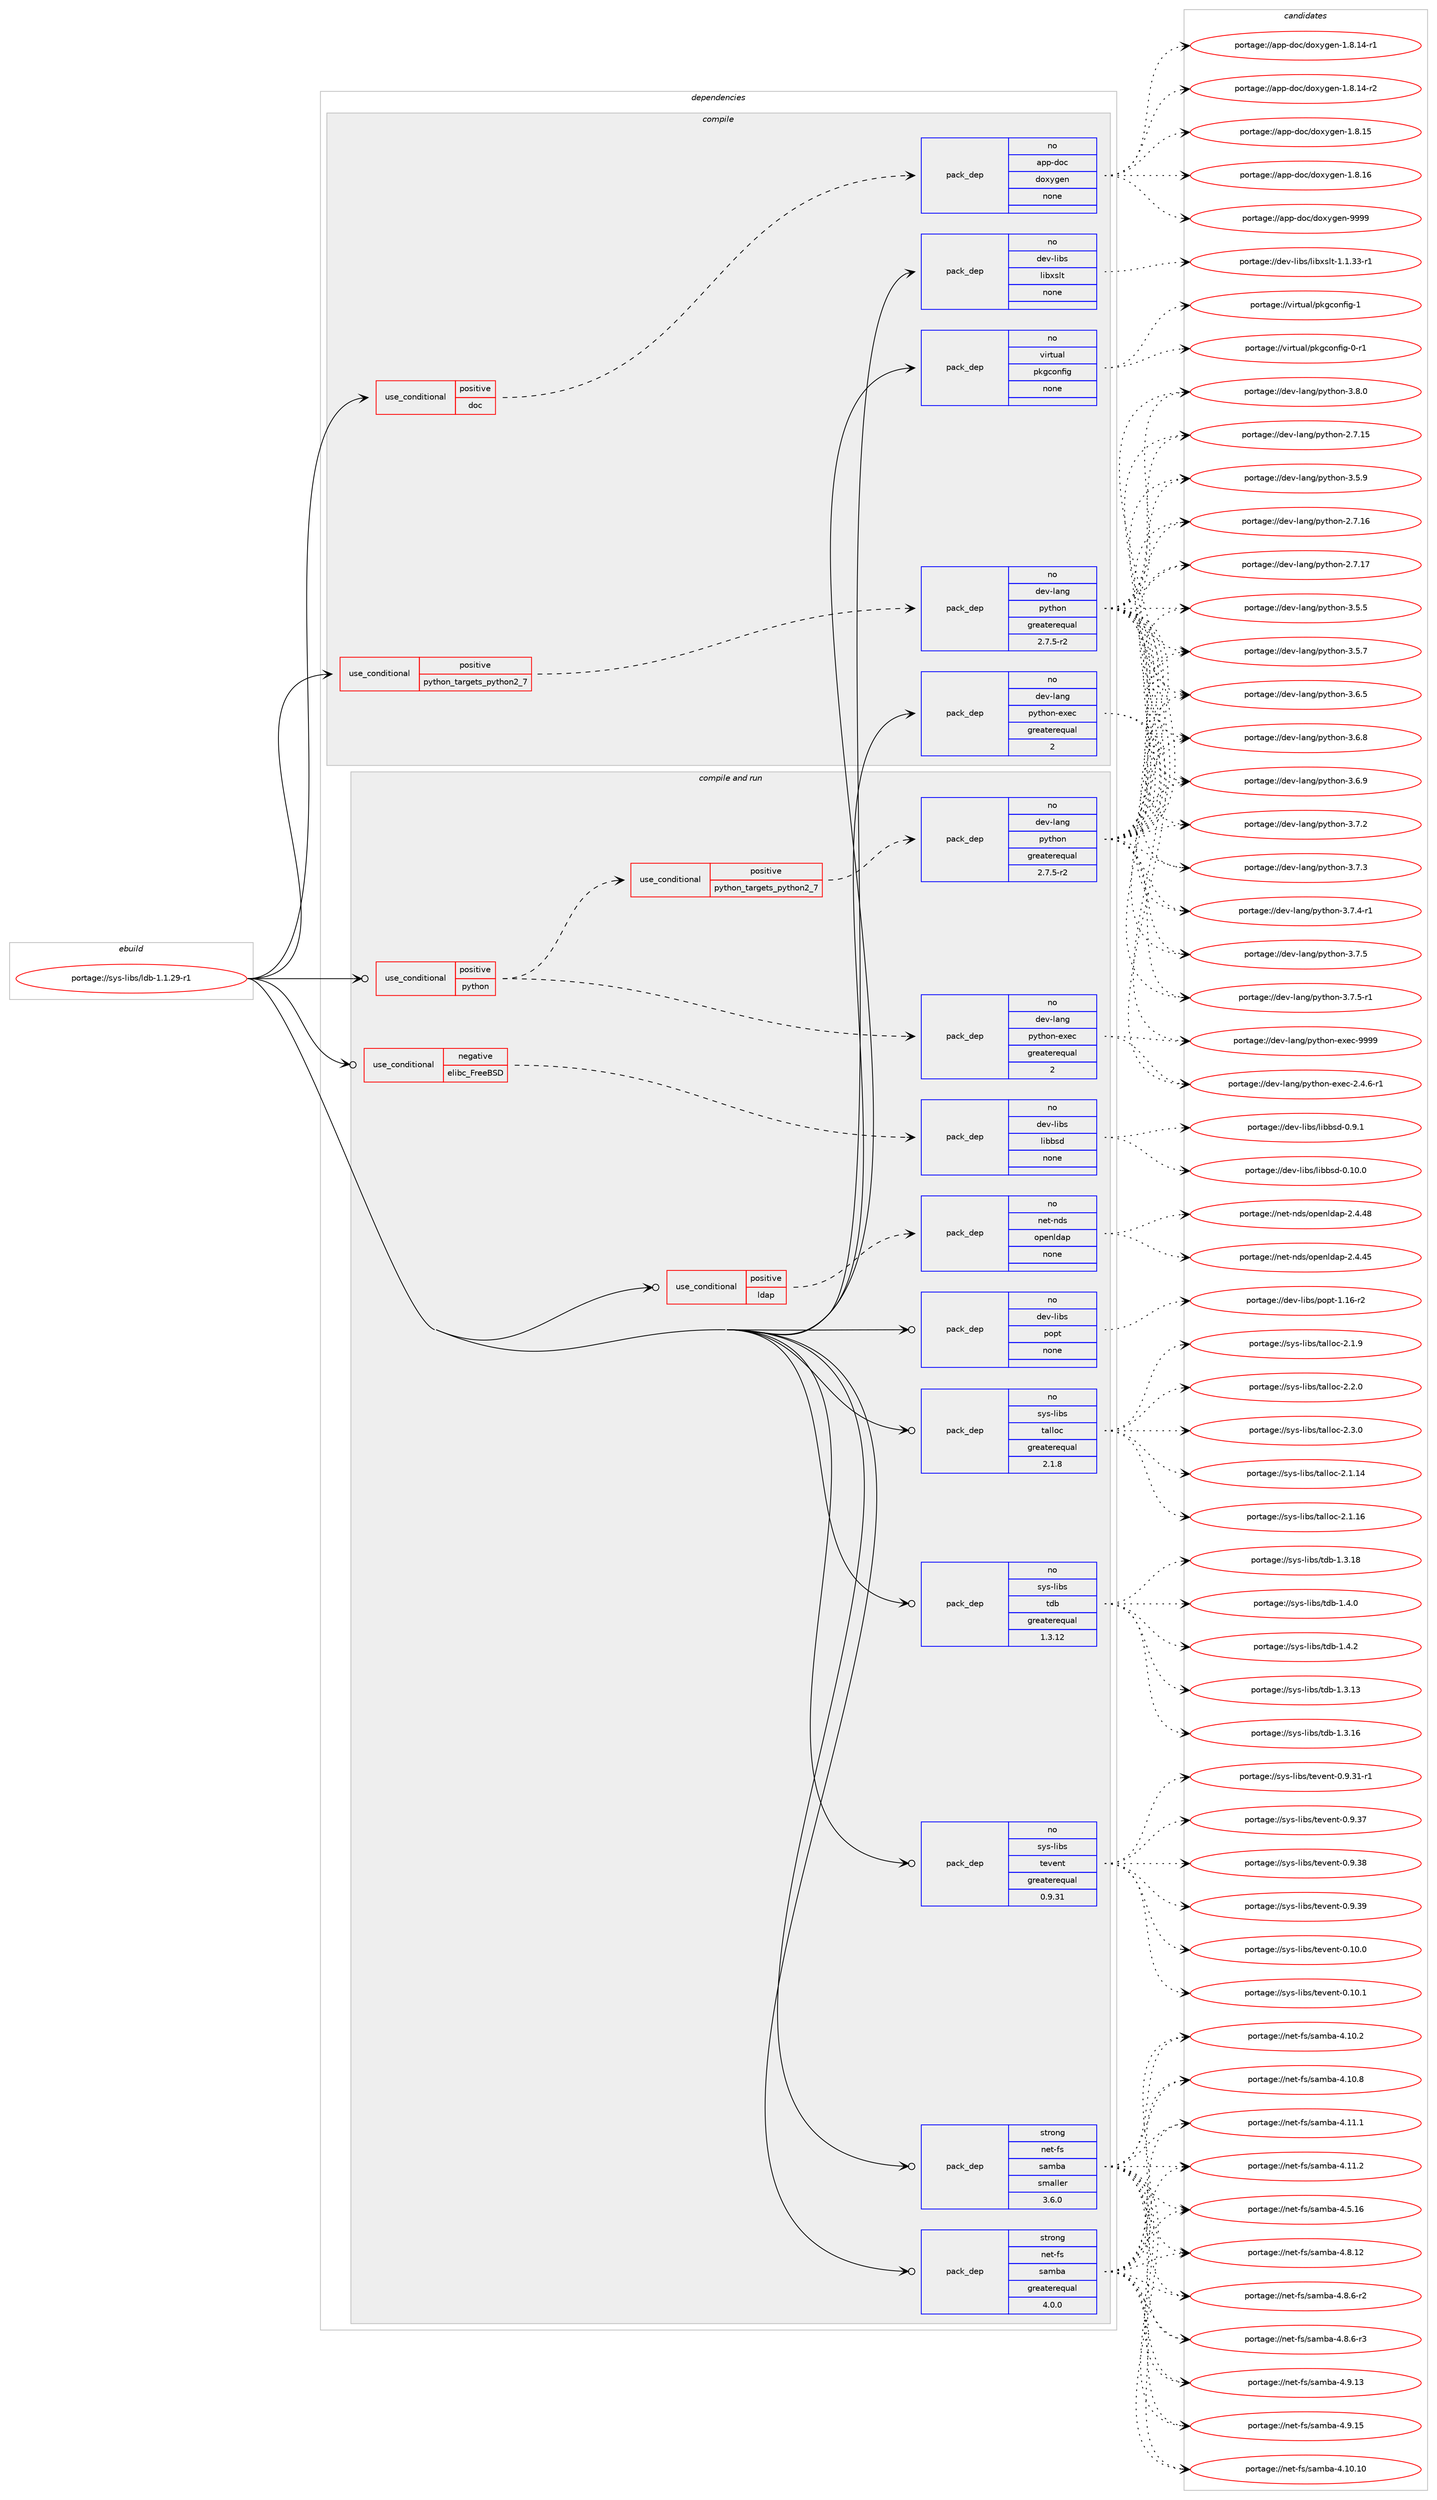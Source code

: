 digraph prolog {

# *************
# Graph options
# *************

newrank=true;
concentrate=true;
compound=true;
graph [rankdir=LR,fontname=Helvetica,fontsize=10,ranksep=1.5];#, ranksep=2.5, nodesep=0.2];
edge  [arrowhead=vee];
node  [fontname=Helvetica,fontsize=10];

# **********
# The ebuild
# **********

subgraph cluster_leftcol {
color=gray;
rank=same;
label=<<i>ebuild</i>>;
id [label="portage://sys-libs/ldb-1.1.29-r1", color=red, width=4, href="../sys-libs/ldb-1.1.29-r1.svg"];
}

# ****************
# The dependencies
# ****************

subgraph cluster_midcol {
color=gray;
label=<<i>dependencies</i>>;
subgraph cluster_compile {
fillcolor="#eeeeee";
style=filled;
label=<<i>compile</i>>;
subgraph cond104105 {
dependency430657 [label=<<TABLE BORDER="0" CELLBORDER="1" CELLSPACING="0" CELLPADDING="4"><TR><TD ROWSPAN="3" CELLPADDING="10">use_conditional</TD></TR><TR><TD>positive</TD></TR><TR><TD>doc</TD></TR></TABLE>>, shape=none, color=red];
subgraph pack319311 {
dependency430658 [label=<<TABLE BORDER="0" CELLBORDER="1" CELLSPACING="0" CELLPADDING="4" WIDTH="220"><TR><TD ROWSPAN="6" CELLPADDING="30">pack_dep</TD></TR><TR><TD WIDTH="110">no</TD></TR><TR><TD>app-doc</TD></TR><TR><TD>doxygen</TD></TR><TR><TD>none</TD></TR><TR><TD></TD></TR></TABLE>>, shape=none, color=blue];
}
dependency430657:e -> dependency430658:w [weight=20,style="dashed",arrowhead="vee"];
}
id:e -> dependency430657:w [weight=20,style="solid",arrowhead="vee"];
subgraph cond104106 {
dependency430659 [label=<<TABLE BORDER="0" CELLBORDER="1" CELLSPACING="0" CELLPADDING="4"><TR><TD ROWSPAN="3" CELLPADDING="10">use_conditional</TD></TR><TR><TD>positive</TD></TR><TR><TD>python_targets_python2_7</TD></TR></TABLE>>, shape=none, color=red];
subgraph pack319312 {
dependency430660 [label=<<TABLE BORDER="0" CELLBORDER="1" CELLSPACING="0" CELLPADDING="4" WIDTH="220"><TR><TD ROWSPAN="6" CELLPADDING="30">pack_dep</TD></TR><TR><TD WIDTH="110">no</TD></TR><TR><TD>dev-lang</TD></TR><TR><TD>python</TD></TR><TR><TD>greaterequal</TD></TR><TR><TD>2.7.5-r2</TD></TR></TABLE>>, shape=none, color=blue];
}
dependency430659:e -> dependency430660:w [weight=20,style="dashed",arrowhead="vee"];
}
id:e -> dependency430659:w [weight=20,style="solid",arrowhead="vee"];
subgraph pack319313 {
dependency430661 [label=<<TABLE BORDER="0" CELLBORDER="1" CELLSPACING="0" CELLPADDING="4" WIDTH="220"><TR><TD ROWSPAN="6" CELLPADDING="30">pack_dep</TD></TR><TR><TD WIDTH="110">no</TD></TR><TR><TD>dev-lang</TD></TR><TR><TD>python-exec</TD></TR><TR><TD>greaterequal</TD></TR><TR><TD>2</TD></TR></TABLE>>, shape=none, color=blue];
}
id:e -> dependency430661:w [weight=20,style="solid",arrowhead="vee"];
subgraph pack319314 {
dependency430662 [label=<<TABLE BORDER="0" CELLBORDER="1" CELLSPACING="0" CELLPADDING="4" WIDTH="220"><TR><TD ROWSPAN="6" CELLPADDING="30">pack_dep</TD></TR><TR><TD WIDTH="110">no</TD></TR><TR><TD>dev-libs</TD></TR><TR><TD>libxslt</TD></TR><TR><TD>none</TD></TR><TR><TD></TD></TR></TABLE>>, shape=none, color=blue];
}
id:e -> dependency430662:w [weight=20,style="solid",arrowhead="vee"];
subgraph pack319315 {
dependency430663 [label=<<TABLE BORDER="0" CELLBORDER="1" CELLSPACING="0" CELLPADDING="4" WIDTH="220"><TR><TD ROWSPAN="6" CELLPADDING="30">pack_dep</TD></TR><TR><TD WIDTH="110">no</TD></TR><TR><TD>virtual</TD></TR><TR><TD>pkgconfig</TD></TR><TR><TD>none</TD></TR><TR><TD></TD></TR></TABLE>>, shape=none, color=blue];
}
id:e -> dependency430663:w [weight=20,style="solid",arrowhead="vee"];
}
subgraph cluster_compileandrun {
fillcolor="#eeeeee";
style=filled;
label=<<i>compile and run</i>>;
subgraph cond104107 {
dependency430664 [label=<<TABLE BORDER="0" CELLBORDER="1" CELLSPACING="0" CELLPADDING="4"><TR><TD ROWSPAN="3" CELLPADDING="10">use_conditional</TD></TR><TR><TD>negative</TD></TR><TR><TD>elibc_FreeBSD</TD></TR></TABLE>>, shape=none, color=red];
subgraph pack319316 {
dependency430665 [label=<<TABLE BORDER="0" CELLBORDER="1" CELLSPACING="0" CELLPADDING="4" WIDTH="220"><TR><TD ROWSPAN="6" CELLPADDING="30">pack_dep</TD></TR><TR><TD WIDTH="110">no</TD></TR><TR><TD>dev-libs</TD></TR><TR><TD>libbsd</TD></TR><TR><TD>none</TD></TR><TR><TD></TD></TR></TABLE>>, shape=none, color=blue];
}
dependency430664:e -> dependency430665:w [weight=20,style="dashed",arrowhead="vee"];
}
id:e -> dependency430664:w [weight=20,style="solid",arrowhead="odotvee"];
subgraph cond104108 {
dependency430666 [label=<<TABLE BORDER="0" CELLBORDER="1" CELLSPACING="0" CELLPADDING="4"><TR><TD ROWSPAN="3" CELLPADDING="10">use_conditional</TD></TR><TR><TD>positive</TD></TR><TR><TD>ldap</TD></TR></TABLE>>, shape=none, color=red];
subgraph pack319317 {
dependency430667 [label=<<TABLE BORDER="0" CELLBORDER="1" CELLSPACING="0" CELLPADDING="4" WIDTH="220"><TR><TD ROWSPAN="6" CELLPADDING="30">pack_dep</TD></TR><TR><TD WIDTH="110">no</TD></TR><TR><TD>net-nds</TD></TR><TR><TD>openldap</TD></TR><TR><TD>none</TD></TR><TR><TD></TD></TR></TABLE>>, shape=none, color=blue];
}
dependency430666:e -> dependency430667:w [weight=20,style="dashed",arrowhead="vee"];
}
id:e -> dependency430666:w [weight=20,style="solid",arrowhead="odotvee"];
subgraph cond104109 {
dependency430668 [label=<<TABLE BORDER="0" CELLBORDER="1" CELLSPACING="0" CELLPADDING="4"><TR><TD ROWSPAN="3" CELLPADDING="10">use_conditional</TD></TR><TR><TD>positive</TD></TR><TR><TD>python</TD></TR></TABLE>>, shape=none, color=red];
subgraph cond104110 {
dependency430669 [label=<<TABLE BORDER="0" CELLBORDER="1" CELLSPACING="0" CELLPADDING="4"><TR><TD ROWSPAN="3" CELLPADDING="10">use_conditional</TD></TR><TR><TD>positive</TD></TR><TR><TD>python_targets_python2_7</TD></TR></TABLE>>, shape=none, color=red];
subgraph pack319318 {
dependency430670 [label=<<TABLE BORDER="0" CELLBORDER="1" CELLSPACING="0" CELLPADDING="4" WIDTH="220"><TR><TD ROWSPAN="6" CELLPADDING="30">pack_dep</TD></TR><TR><TD WIDTH="110">no</TD></TR><TR><TD>dev-lang</TD></TR><TR><TD>python</TD></TR><TR><TD>greaterequal</TD></TR><TR><TD>2.7.5-r2</TD></TR></TABLE>>, shape=none, color=blue];
}
dependency430669:e -> dependency430670:w [weight=20,style="dashed",arrowhead="vee"];
}
dependency430668:e -> dependency430669:w [weight=20,style="dashed",arrowhead="vee"];
subgraph pack319319 {
dependency430671 [label=<<TABLE BORDER="0" CELLBORDER="1" CELLSPACING="0" CELLPADDING="4" WIDTH="220"><TR><TD ROWSPAN="6" CELLPADDING="30">pack_dep</TD></TR><TR><TD WIDTH="110">no</TD></TR><TR><TD>dev-lang</TD></TR><TR><TD>python-exec</TD></TR><TR><TD>greaterequal</TD></TR><TR><TD>2</TD></TR></TABLE>>, shape=none, color=blue];
}
dependency430668:e -> dependency430671:w [weight=20,style="dashed",arrowhead="vee"];
}
id:e -> dependency430668:w [weight=20,style="solid",arrowhead="odotvee"];
subgraph pack319320 {
dependency430672 [label=<<TABLE BORDER="0" CELLBORDER="1" CELLSPACING="0" CELLPADDING="4" WIDTH="220"><TR><TD ROWSPAN="6" CELLPADDING="30">pack_dep</TD></TR><TR><TD WIDTH="110">no</TD></TR><TR><TD>dev-libs</TD></TR><TR><TD>popt</TD></TR><TR><TD>none</TD></TR><TR><TD></TD></TR></TABLE>>, shape=none, color=blue];
}
id:e -> dependency430672:w [weight=20,style="solid",arrowhead="odotvee"];
subgraph pack319321 {
dependency430673 [label=<<TABLE BORDER="0" CELLBORDER="1" CELLSPACING="0" CELLPADDING="4" WIDTH="220"><TR><TD ROWSPAN="6" CELLPADDING="30">pack_dep</TD></TR><TR><TD WIDTH="110">no</TD></TR><TR><TD>sys-libs</TD></TR><TR><TD>talloc</TD></TR><TR><TD>greaterequal</TD></TR><TR><TD>2.1.8</TD></TR></TABLE>>, shape=none, color=blue];
}
id:e -> dependency430673:w [weight=20,style="solid",arrowhead="odotvee"];
subgraph pack319322 {
dependency430674 [label=<<TABLE BORDER="0" CELLBORDER="1" CELLSPACING="0" CELLPADDING="4" WIDTH="220"><TR><TD ROWSPAN="6" CELLPADDING="30">pack_dep</TD></TR><TR><TD WIDTH="110">no</TD></TR><TR><TD>sys-libs</TD></TR><TR><TD>tdb</TD></TR><TR><TD>greaterequal</TD></TR><TR><TD>1.3.12</TD></TR></TABLE>>, shape=none, color=blue];
}
id:e -> dependency430674:w [weight=20,style="solid",arrowhead="odotvee"];
subgraph pack319323 {
dependency430675 [label=<<TABLE BORDER="0" CELLBORDER="1" CELLSPACING="0" CELLPADDING="4" WIDTH="220"><TR><TD ROWSPAN="6" CELLPADDING="30">pack_dep</TD></TR><TR><TD WIDTH="110">no</TD></TR><TR><TD>sys-libs</TD></TR><TR><TD>tevent</TD></TR><TR><TD>greaterequal</TD></TR><TR><TD>0.9.31</TD></TR></TABLE>>, shape=none, color=blue];
}
id:e -> dependency430675:w [weight=20,style="solid",arrowhead="odotvee"];
subgraph pack319324 {
dependency430676 [label=<<TABLE BORDER="0" CELLBORDER="1" CELLSPACING="0" CELLPADDING="4" WIDTH="220"><TR><TD ROWSPAN="6" CELLPADDING="30">pack_dep</TD></TR><TR><TD WIDTH="110">strong</TD></TR><TR><TD>net-fs</TD></TR><TR><TD>samba</TD></TR><TR><TD>greaterequal</TD></TR><TR><TD>4.0.0</TD></TR></TABLE>>, shape=none, color=blue];
}
id:e -> dependency430676:w [weight=20,style="solid",arrowhead="odotvee"];
subgraph pack319325 {
dependency430677 [label=<<TABLE BORDER="0" CELLBORDER="1" CELLSPACING="0" CELLPADDING="4" WIDTH="220"><TR><TD ROWSPAN="6" CELLPADDING="30">pack_dep</TD></TR><TR><TD WIDTH="110">strong</TD></TR><TR><TD>net-fs</TD></TR><TR><TD>samba</TD></TR><TR><TD>smaller</TD></TR><TR><TD>3.6.0</TD></TR></TABLE>>, shape=none, color=blue];
}
id:e -> dependency430677:w [weight=20,style="solid",arrowhead="odotvee"];
}
subgraph cluster_run {
fillcolor="#eeeeee";
style=filled;
label=<<i>run</i>>;
}
}

# **************
# The candidates
# **************

subgraph cluster_choices {
rank=same;
color=gray;
label=<<i>candidates</i>>;

subgraph choice319311 {
color=black;
nodesep=1;
choiceportage97112112451001119947100111120121103101110454946564649524511449 [label="portage://app-doc/doxygen-1.8.14-r1", color=red, width=4,href="../app-doc/doxygen-1.8.14-r1.svg"];
choiceportage97112112451001119947100111120121103101110454946564649524511450 [label="portage://app-doc/doxygen-1.8.14-r2", color=red, width=4,href="../app-doc/doxygen-1.8.14-r2.svg"];
choiceportage9711211245100111994710011112012110310111045494656464953 [label="portage://app-doc/doxygen-1.8.15", color=red, width=4,href="../app-doc/doxygen-1.8.15.svg"];
choiceportage9711211245100111994710011112012110310111045494656464954 [label="portage://app-doc/doxygen-1.8.16", color=red, width=4,href="../app-doc/doxygen-1.8.16.svg"];
choiceportage971121124510011199471001111201211031011104557575757 [label="portage://app-doc/doxygen-9999", color=red, width=4,href="../app-doc/doxygen-9999.svg"];
dependency430658:e -> choiceportage97112112451001119947100111120121103101110454946564649524511449:w [style=dotted,weight="100"];
dependency430658:e -> choiceportage97112112451001119947100111120121103101110454946564649524511450:w [style=dotted,weight="100"];
dependency430658:e -> choiceportage9711211245100111994710011112012110310111045494656464953:w [style=dotted,weight="100"];
dependency430658:e -> choiceportage9711211245100111994710011112012110310111045494656464954:w [style=dotted,weight="100"];
dependency430658:e -> choiceportage971121124510011199471001111201211031011104557575757:w [style=dotted,weight="100"];
}
subgraph choice319312 {
color=black;
nodesep=1;
choiceportage10010111845108971101034711212111610411111045504655464953 [label="portage://dev-lang/python-2.7.15", color=red, width=4,href="../dev-lang/python-2.7.15.svg"];
choiceportage10010111845108971101034711212111610411111045504655464954 [label="portage://dev-lang/python-2.7.16", color=red, width=4,href="../dev-lang/python-2.7.16.svg"];
choiceportage10010111845108971101034711212111610411111045504655464955 [label="portage://dev-lang/python-2.7.17", color=red, width=4,href="../dev-lang/python-2.7.17.svg"];
choiceportage100101118451089711010347112121116104111110455146534653 [label="portage://dev-lang/python-3.5.5", color=red, width=4,href="../dev-lang/python-3.5.5.svg"];
choiceportage100101118451089711010347112121116104111110455146534655 [label="portage://dev-lang/python-3.5.7", color=red, width=4,href="../dev-lang/python-3.5.7.svg"];
choiceportage100101118451089711010347112121116104111110455146534657 [label="portage://dev-lang/python-3.5.9", color=red, width=4,href="../dev-lang/python-3.5.9.svg"];
choiceportage100101118451089711010347112121116104111110455146544653 [label="portage://dev-lang/python-3.6.5", color=red, width=4,href="../dev-lang/python-3.6.5.svg"];
choiceportage100101118451089711010347112121116104111110455146544656 [label="portage://dev-lang/python-3.6.8", color=red, width=4,href="../dev-lang/python-3.6.8.svg"];
choiceportage100101118451089711010347112121116104111110455146544657 [label="portage://dev-lang/python-3.6.9", color=red, width=4,href="../dev-lang/python-3.6.9.svg"];
choiceportage100101118451089711010347112121116104111110455146554650 [label="portage://dev-lang/python-3.7.2", color=red, width=4,href="../dev-lang/python-3.7.2.svg"];
choiceportage100101118451089711010347112121116104111110455146554651 [label="portage://dev-lang/python-3.7.3", color=red, width=4,href="../dev-lang/python-3.7.3.svg"];
choiceportage1001011184510897110103471121211161041111104551465546524511449 [label="portage://dev-lang/python-3.7.4-r1", color=red, width=4,href="../dev-lang/python-3.7.4-r1.svg"];
choiceportage100101118451089711010347112121116104111110455146554653 [label="portage://dev-lang/python-3.7.5", color=red, width=4,href="../dev-lang/python-3.7.5.svg"];
choiceportage1001011184510897110103471121211161041111104551465546534511449 [label="portage://dev-lang/python-3.7.5-r1", color=red, width=4,href="../dev-lang/python-3.7.5-r1.svg"];
choiceportage100101118451089711010347112121116104111110455146564648 [label="portage://dev-lang/python-3.8.0", color=red, width=4,href="../dev-lang/python-3.8.0.svg"];
dependency430660:e -> choiceportage10010111845108971101034711212111610411111045504655464953:w [style=dotted,weight="100"];
dependency430660:e -> choiceportage10010111845108971101034711212111610411111045504655464954:w [style=dotted,weight="100"];
dependency430660:e -> choiceportage10010111845108971101034711212111610411111045504655464955:w [style=dotted,weight="100"];
dependency430660:e -> choiceportage100101118451089711010347112121116104111110455146534653:w [style=dotted,weight="100"];
dependency430660:e -> choiceportage100101118451089711010347112121116104111110455146534655:w [style=dotted,weight="100"];
dependency430660:e -> choiceportage100101118451089711010347112121116104111110455146534657:w [style=dotted,weight="100"];
dependency430660:e -> choiceportage100101118451089711010347112121116104111110455146544653:w [style=dotted,weight="100"];
dependency430660:e -> choiceportage100101118451089711010347112121116104111110455146544656:w [style=dotted,weight="100"];
dependency430660:e -> choiceportage100101118451089711010347112121116104111110455146544657:w [style=dotted,weight="100"];
dependency430660:e -> choiceportage100101118451089711010347112121116104111110455146554650:w [style=dotted,weight="100"];
dependency430660:e -> choiceportage100101118451089711010347112121116104111110455146554651:w [style=dotted,weight="100"];
dependency430660:e -> choiceportage1001011184510897110103471121211161041111104551465546524511449:w [style=dotted,weight="100"];
dependency430660:e -> choiceportage100101118451089711010347112121116104111110455146554653:w [style=dotted,weight="100"];
dependency430660:e -> choiceportage1001011184510897110103471121211161041111104551465546534511449:w [style=dotted,weight="100"];
dependency430660:e -> choiceportage100101118451089711010347112121116104111110455146564648:w [style=dotted,weight="100"];
}
subgraph choice319313 {
color=black;
nodesep=1;
choiceportage10010111845108971101034711212111610411111045101120101994550465246544511449 [label="portage://dev-lang/python-exec-2.4.6-r1", color=red, width=4,href="../dev-lang/python-exec-2.4.6-r1.svg"];
choiceportage10010111845108971101034711212111610411111045101120101994557575757 [label="portage://dev-lang/python-exec-9999", color=red, width=4,href="../dev-lang/python-exec-9999.svg"];
dependency430661:e -> choiceportage10010111845108971101034711212111610411111045101120101994550465246544511449:w [style=dotted,weight="100"];
dependency430661:e -> choiceportage10010111845108971101034711212111610411111045101120101994557575757:w [style=dotted,weight="100"];
}
subgraph choice319314 {
color=black;
nodesep=1;
choiceportage10010111845108105981154710810598120115108116454946494651514511449 [label="portage://dev-libs/libxslt-1.1.33-r1", color=red, width=4,href="../dev-libs/libxslt-1.1.33-r1.svg"];
dependency430662:e -> choiceportage10010111845108105981154710810598120115108116454946494651514511449:w [style=dotted,weight="100"];
}
subgraph choice319315 {
color=black;
nodesep=1;
choiceportage11810511411611797108471121071039911111010210510345484511449 [label="portage://virtual/pkgconfig-0-r1", color=red, width=4,href="../virtual/pkgconfig-0-r1.svg"];
choiceportage1181051141161179710847112107103991111101021051034549 [label="portage://virtual/pkgconfig-1", color=red, width=4,href="../virtual/pkgconfig-1.svg"];
dependency430663:e -> choiceportage11810511411611797108471121071039911111010210510345484511449:w [style=dotted,weight="100"];
dependency430663:e -> choiceportage1181051141161179710847112107103991111101021051034549:w [style=dotted,weight="100"];
}
subgraph choice319316 {
color=black;
nodesep=1;
choiceportage100101118451081059811547108105989811510045484649484648 [label="portage://dev-libs/libbsd-0.10.0", color=red, width=4,href="../dev-libs/libbsd-0.10.0.svg"];
choiceportage1001011184510810598115471081059898115100454846574649 [label="portage://dev-libs/libbsd-0.9.1", color=red, width=4,href="../dev-libs/libbsd-0.9.1.svg"];
dependency430665:e -> choiceportage100101118451081059811547108105989811510045484649484648:w [style=dotted,weight="100"];
dependency430665:e -> choiceportage1001011184510810598115471081059898115100454846574649:w [style=dotted,weight="100"];
}
subgraph choice319317 {
color=black;
nodesep=1;
choiceportage11010111645110100115471111121011101081009711245504652465253 [label="portage://net-nds/openldap-2.4.45", color=red, width=4,href="../net-nds/openldap-2.4.45.svg"];
choiceportage11010111645110100115471111121011101081009711245504652465256 [label="portage://net-nds/openldap-2.4.48", color=red, width=4,href="../net-nds/openldap-2.4.48.svg"];
dependency430667:e -> choiceportage11010111645110100115471111121011101081009711245504652465253:w [style=dotted,weight="100"];
dependency430667:e -> choiceportage11010111645110100115471111121011101081009711245504652465256:w [style=dotted,weight="100"];
}
subgraph choice319318 {
color=black;
nodesep=1;
choiceportage10010111845108971101034711212111610411111045504655464953 [label="portage://dev-lang/python-2.7.15", color=red, width=4,href="../dev-lang/python-2.7.15.svg"];
choiceportage10010111845108971101034711212111610411111045504655464954 [label="portage://dev-lang/python-2.7.16", color=red, width=4,href="../dev-lang/python-2.7.16.svg"];
choiceportage10010111845108971101034711212111610411111045504655464955 [label="portage://dev-lang/python-2.7.17", color=red, width=4,href="../dev-lang/python-2.7.17.svg"];
choiceportage100101118451089711010347112121116104111110455146534653 [label="portage://dev-lang/python-3.5.5", color=red, width=4,href="../dev-lang/python-3.5.5.svg"];
choiceportage100101118451089711010347112121116104111110455146534655 [label="portage://dev-lang/python-3.5.7", color=red, width=4,href="../dev-lang/python-3.5.7.svg"];
choiceportage100101118451089711010347112121116104111110455146534657 [label="portage://dev-lang/python-3.5.9", color=red, width=4,href="../dev-lang/python-3.5.9.svg"];
choiceportage100101118451089711010347112121116104111110455146544653 [label="portage://dev-lang/python-3.6.5", color=red, width=4,href="../dev-lang/python-3.6.5.svg"];
choiceportage100101118451089711010347112121116104111110455146544656 [label="portage://dev-lang/python-3.6.8", color=red, width=4,href="../dev-lang/python-3.6.8.svg"];
choiceportage100101118451089711010347112121116104111110455146544657 [label="portage://dev-lang/python-3.6.9", color=red, width=4,href="../dev-lang/python-3.6.9.svg"];
choiceportage100101118451089711010347112121116104111110455146554650 [label="portage://dev-lang/python-3.7.2", color=red, width=4,href="../dev-lang/python-3.7.2.svg"];
choiceportage100101118451089711010347112121116104111110455146554651 [label="portage://dev-lang/python-3.7.3", color=red, width=4,href="../dev-lang/python-3.7.3.svg"];
choiceportage1001011184510897110103471121211161041111104551465546524511449 [label="portage://dev-lang/python-3.7.4-r1", color=red, width=4,href="../dev-lang/python-3.7.4-r1.svg"];
choiceportage100101118451089711010347112121116104111110455146554653 [label="portage://dev-lang/python-3.7.5", color=red, width=4,href="../dev-lang/python-3.7.5.svg"];
choiceportage1001011184510897110103471121211161041111104551465546534511449 [label="portage://dev-lang/python-3.7.5-r1", color=red, width=4,href="../dev-lang/python-3.7.5-r1.svg"];
choiceportage100101118451089711010347112121116104111110455146564648 [label="portage://dev-lang/python-3.8.0", color=red, width=4,href="../dev-lang/python-3.8.0.svg"];
dependency430670:e -> choiceportage10010111845108971101034711212111610411111045504655464953:w [style=dotted,weight="100"];
dependency430670:e -> choiceportage10010111845108971101034711212111610411111045504655464954:w [style=dotted,weight="100"];
dependency430670:e -> choiceportage10010111845108971101034711212111610411111045504655464955:w [style=dotted,weight="100"];
dependency430670:e -> choiceportage100101118451089711010347112121116104111110455146534653:w [style=dotted,weight="100"];
dependency430670:e -> choiceportage100101118451089711010347112121116104111110455146534655:w [style=dotted,weight="100"];
dependency430670:e -> choiceportage100101118451089711010347112121116104111110455146534657:w [style=dotted,weight="100"];
dependency430670:e -> choiceportage100101118451089711010347112121116104111110455146544653:w [style=dotted,weight="100"];
dependency430670:e -> choiceportage100101118451089711010347112121116104111110455146544656:w [style=dotted,weight="100"];
dependency430670:e -> choiceportage100101118451089711010347112121116104111110455146544657:w [style=dotted,weight="100"];
dependency430670:e -> choiceportage100101118451089711010347112121116104111110455146554650:w [style=dotted,weight="100"];
dependency430670:e -> choiceportage100101118451089711010347112121116104111110455146554651:w [style=dotted,weight="100"];
dependency430670:e -> choiceportage1001011184510897110103471121211161041111104551465546524511449:w [style=dotted,weight="100"];
dependency430670:e -> choiceportage100101118451089711010347112121116104111110455146554653:w [style=dotted,weight="100"];
dependency430670:e -> choiceportage1001011184510897110103471121211161041111104551465546534511449:w [style=dotted,weight="100"];
dependency430670:e -> choiceportage100101118451089711010347112121116104111110455146564648:w [style=dotted,weight="100"];
}
subgraph choice319319 {
color=black;
nodesep=1;
choiceportage10010111845108971101034711212111610411111045101120101994550465246544511449 [label="portage://dev-lang/python-exec-2.4.6-r1", color=red, width=4,href="../dev-lang/python-exec-2.4.6-r1.svg"];
choiceportage10010111845108971101034711212111610411111045101120101994557575757 [label="portage://dev-lang/python-exec-9999", color=red, width=4,href="../dev-lang/python-exec-9999.svg"];
dependency430671:e -> choiceportage10010111845108971101034711212111610411111045101120101994550465246544511449:w [style=dotted,weight="100"];
dependency430671:e -> choiceportage10010111845108971101034711212111610411111045101120101994557575757:w [style=dotted,weight="100"];
}
subgraph choice319320 {
color=black;
nodesep=1;
choiceportage10010111845108105981154711211111211645494649544511450 [label="portage://dev-libs/popt-1.16-r2", color=red, width=4,href="../dev-libs/popt-1.16-r2.svg"];
dependency430672:e -> choiceportage10010111845108105981154711211111211645494649544511450:w [style=dotted,weight="100"];
}
subgraph choice319321 {
color=black;
nodesep=1;
choiceportage115121115451081059811547116971081081119945504649464952 [label="portage://sys-libs/talloc-2.1.14", color=red, width=4,href="../sys-libs/talloc-2.1.14.svg"];
choiceportage115121115451081059811547116971081081119945504649464954 [label="portage://sys-libs/talloc-2.1.16", color=red, width=4,href="../sys-libs/talloc-2.1.16.svg"];
choiceportage1151211154510810598115471169710810811199455046494657 [label="portage://sys-libs/talloc-2.1.9", color=red, width=4,href="../sys-libs/talloc-2.1.9.svg"];
choiceportage1151211154510810598115471169710810811199455046504648 [label="portage://sys-libs/talloc-2.2.0", color=red, width=4,href="../sys-libs/talloc-2.2.0.svg"];
choiceportage1151211154510810598115471169710810811199455046514648 [label="portage://sys-libs/talloc-2.3.0", color=red, width=4,href="../sys-libs/talloc-2.3.0.svg"];
dependency430673:e -> choiceportage115121115451081059811547116971081081119945504649464952:w [style=dotted,weight="100"];
dependency430673:e -> choiceportage115121115451081059811547116971081081119945504649464954:w [style=dotted,weight="100"];
dependency430673:e -> choiceportage1151211154510810598115471169710810811199455046494657:w [style=dotted,weight="100"];
dependency430673:e -> choiceportage1151211154510810598115471169710810811199455046504648:w [style=dotted,weight="100"];
dependency430673:e -> choiceportage1151211154510810598115471169710810811199455046514648:w [style=dotted,weight="100"];
}
subgraph choice319322 {
color=black;
nodesep=1;
choiceportage1151211154510810598115471161009845494651464951 [label="portage://sys-libs/tdb-1.3.13", color=red, width=4,href="../sys-libs/tdb-1.3.13.svg"];
choiceportage1151211154510810598115471161009845494651464954 [label="portage://sys-libs/tdb-1.3.16", color=red, width=4,href="../sys-libs/tdb-1.3.16.svg"];
choiceportage1151211154510810598115471161009845494651464956 [label="portage://sys-libs/tdb-1.3.18", color=red, width=4,href="../sys-libs/tdb-1.3.18.svg"];
choiceportage11512111545108105981154711610098454946524648 [label="portage://sys-libs/tdb-1.4.0", color=red, width=4,href="../sys-libs/tdb-1.4.0.svg"];
choiceportage11512111545108105981154711610098454946524650 [label="portage://sys-libs/tdb-1.4.2", color=red, width=4,href="../sys-libs/tdb-1.4.2.svg"];
dependency430674:e -> choiceportage1151211154510810598115471161009845494651464951:w [style=dotted,weight="100"];
dependency430674:e -> choiceportage1151211154510810598115471161009845494651464954:w [style=dotted,weight="100"];
dependency430674:e -> choiceportage1151211154510810598115471161009845494651464956:w [style=dotted,weight="100"];
dependency430674:e -> choiceportage11512111545108105981154711610098454946524648:w [style=dotted,weight="100"];
dependency430674:e -> choiceportage11512111545108105981154711610098454946524650:w [style=dotted,weight="100"];
}
subgraph choice319323 {
color=black;
nodesep=1;
choiceportage11512111545108105981154711610111810111011645484649484648 [label="portage://sys-libs/tevent-0.10.0", color=red, width=4,href="../sys-libs/tevent-0.10.0.svg"];
choiceportage11512111545108105981154711610111810111011645484649484649 [label="portage://sys-libs/tevent-0.10.1", color=red, width=4,href="../sys-libs/tevent-0.10.1.svg"];
choiceportage115121115451081059811547116101118101110116454846574651494511449 [label="portage://sys-libs/tevent-0.9.31-r1", color=red, width=4,href="../sys-libs/tevent-0.9.31-r1.svg"];
choiceportage11512111545108105981154711610111810111011645484657465155 [label="portage://sys-libs/tevent-0.9.37", color=red, width=4,href="../sys-libs/tevent-0.9.37.svg"];
choiceportage11512111545108105981154711610111810111011645484657465156 [label="portage://sys-libs/tevent-0.9.38", color=red, width=4,href="../sys-libs/tevent-0.9.38.svg"];
choiceportage11512111545108105981154711610111810111011645484657465157 [label="portage://sys-libs/tevent-0.9.39", color=red, width=4,href="../sys-libs/tevent-0.9.39.svg"];
dependency430675:e -> choiceportage11512111545108105981154711610111810111011645484649484648:w [style=dotted,weight="100"];
dependency430675:e -> choiceportage11512111545108105981154711610111810111011645484649484649:w [style=dotted,weight="100"];
dependency430675:e -> choiceportage115121115451081059811547116101118101110116454846574651494511449:w [style=dotted,weight="100"];
dependency430675:e -> choiceportage11512111545108105981154711610111810111011645484657465155:w [style=dotted,weight="100"];
dependency430675:e -> choiceportage11512111545108105981154711610111810111011645484657465156:w [style=dotted,weight="100"];
dependency430675:e -> choiceportage11512111545108105981154711610111810111011645484657465157:w [style=dotted,weight="100"];
}
subgraph choice319324 {
color=black;
nodesep=1;
choiceportage11010111645102115471159710998974552464948464948 [label="portage://net-fs/samba-4.10.10", color=red, width=4,href="../net-fs/samba-4.10.10.svg"];
choiceportage110101116451021154711597109989745524649484650 [label="portage://net-fs/samba-4.10.2", color=red, width=4,href="../net-fs/samba-4.10.2.svg"];
choiceportage110101116451021154711597109989745524649484656 [label="portage://net-fs/samba-4.10.8", color=red, width=4,href="../net-fs/samba-4.10.8.svg"];
choiceportage110101116451021154711597109989745524649494649 [label="portage://net-fs/samba-4.11.1", color=red, width=4,href="../net-fs/samba-4.11.1.svg"];
choiceportage110101116451021154711597109989745524649494650 [label="portage://net-fs/samba-4.11.2", color=red, width=4,href="../net-fs/samba-4.11.2.svg"];
choiceportage110101116451021154711597109989745524653464954 [label="portage://net-fs/samba-4.5.16", color=red, width=4,href="../net-fs/samba-4.5.16.svg"];
choiceportage110101116451021154711597109989745524656464950 [label="portage://net-fs/samba-4.8.12", color=red, width=4,href="../net-fs/samba-4.8.12.svg"];
choiceportage11010111645102115471159710998974552465646544511450 [label="portage://net-fs/samba-4.8.6-r2", color=red, width=4,href="../net-fs/samba-4.8.6-r2.svg"];
choiceportage11010111645102115471159710998974552465646544511451 [label="portage://net-fs/samba-4.8.6-r3", color=red, width=4,href="../net-fs/samba-4.8.6-r3.svg"];
choiceportage110101116451021154711597109989745524657464951 [label="portage://net-fs/samba-4.9.13", color=red, width=4,href="../net-fs/samba-4.9.13.svg"];
choiceportage110101116451021154711597109989745524657464953 [label="portage://net-fs/samba-4.9.15", color=red, width=4,href="../net-fs/samba-4.9.15.svg"];
dependency430676:e -> choiceportage11010111645102115471159710998974552464948464948:w [style=dotted,weight="100"];
dependency430676:e -> choiceportage110101116451021154711597109989745524649484650:w [style=dotted,weight="100"];
dependency430676:e -> choiceportage110101116451021154711597109989745524649484656:w [style=dotted,weight="100"];
dependency430676:e -> choiceportage110101116451021154711597109989745524649494649:w [style=dotted,weight="100"];
dependency430676:e -> choiceportage110101116451021154711597109989745524649494650:w [style=dotted,weight="100"];
dependency430676:e -> choiceportage110101116451021154711597109989745524653464954:w [style=dotted,weight="100"];
dependency430676:e -> choiceportage110101116451021154711597109989745524656464950:w [style=dotted,weight="100"];
dependency430676:e -> choiceportage11010111645102115471159710998974552465646544511450:w [style=dotted,weight="100"];
dependency430676:e -> choiceportage11010111645102115471159710998974552465646544511451:w [style=dotted,weight="100"];
dependency430676:e -> choiceportage110101116451021154711597109989745524657464951:w [style=dotted,weight="100"];
dependency430676:e -> choiceportage110101116451021154711597109989745524657464953:w [style=dotted,weight="100"];
}
subgraph choice319325 {
color=black;
nodesep=1;
choiceportage11010111645102115471159710998974552464948464948 [label="portage://net-fs/samba-4.10.10", color=red, width=4,href="../net-fs/samba-4.10.10.svg"];
choiceportage110101116451021154711597109989745524649484650 [label="portage://net-fs/samba-4.10.2", color=red, width=4,href="../net-fs/samba-4.10.2.svg"];
choiceportage110101116451021154711597109989745524649484656 [label="portage://net-fs/samba-4.10.8", color=red, width=4,href="../net-fs/samba-4.10.8.svg"];
choiceportage110101116451021154711597109989745524649494649 [label="portage://net-fs/samba-4.11.1", color=red, width=4,href="../net-fs/samba-4.11.1.svg"];
choiceportage110101116451021154711597109989745524649494650 [label="portage://net-fs/samba-4.11.2", color=red, width=4,href="../net-fs/samba-4.11.2.svg"];
choiceportage110101116451021154711597109989745524653464954 [label="portage://net-fs/samba-4.5.16", color=red, width=4,href="../net-fs/samba-4.5.16.svg"];
choiceportage110101116451021154711597109989745524656464950 [label="portage://net-fs/samba-4.8.12", color=red, width=4,href="../net-fs/samba-4.8.12.svg"];
choiceportage11010111645102115471159710998974552465646544511450 [label="portage://net-fs/samba-4.8.6-r2", color=red, width=4,href="../net-fs/samba-4.8.6-r2.svg"];
choiceportage11010111645102115471159710998974552465646544511451 [label="portage://net-fs/samba-4.8.6-r3", color=red, width=4,href="../net-fs/samba-4.8.6-r3.svg"];
choiceportage110101116451021154711597109989745524657464951 [label="portage://net-fs/samba-4.9.13", color=red, width=4,href="../net-fs/samba-4.9.13.svg"];
choiceportage110101116451021154711597109989745524657464953 [label="portage://net-fs/samba-4.9.15", color=red, width=4,href="../net-fs/samba-4.9.15.svg"];
dependency430677:e -> choiceportage11010111645102115471159710998974552464948464948:w [style=dotted,weight="100"];
dependency430677:e -> choiceportage110101116451021154711597109989745524649484650:w [style=dotted,weight="100"];
dependency430677:e -> choiceportage110101116451021154711597109989745524649484656:w [style=dotted,weight="100"];
dependency430677:e -> choiceportage110101116451021154711597109989745524649494649:w [style=dotted,weight="100"];
dependency430677:e -> choiceportage110101116451021154711597109989745524649494650:w [style=dotted,weight="100"];
dependency430677:e -> choiceportage110101116451021154711597109989745524653464954:w [style=dotted,weight="100"];
dependency430677:e -> choiceportage110101116451021154711597109989745524656464950:w [style=dotted,weight="100"];
dependency430677:e -> choiceportage11010111645102115471159710998974552465646544511450:w [style=dotted,weight="100"];
dependency430677:e -> choiceportage11010111645102115471159710998974552465646544511451:w [style=dotted,weight="100"];
dependency430677:e -> choiceportage110101116451021154711597109989745524657464951:w [style=dotted,weight="100"];
dependency430677:e -> choiceportage110101116451021154711597109989745524657464953:w [style=dotted,weight="100"];
}
}

}
